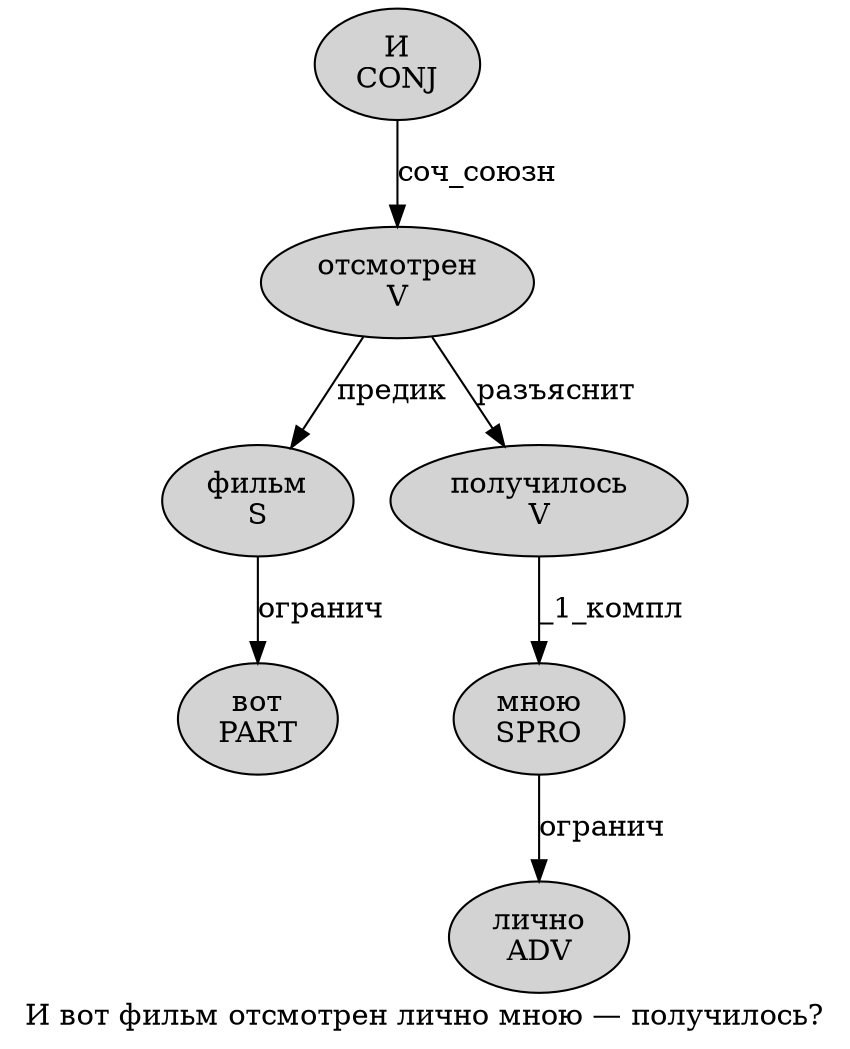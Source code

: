 digraph SENTENCE_4936 {
	graph [label="И вот фильм отсмотрен лично мною — получилось?"]
	node [style=filled]
		0 [label="И
CONJ" color="" fillcolor=lightgray penwidth=1 shape=ellipse]
		1 [label="вот
PART" color="" fillcolor=lightgray penwidth=1 shape=ellipse]
		2 [label="фильм
S" color="" fillcolor=lightgray penwidth=1 shape=ellipse]
		3 [label="отсмотрен
V" color="" fillcolor=lightgray penwidth=1 shape=ellipse]
		4 [label="лично
ADV" color="" fillcolor=lightgray penwidth=1 shape=ellipse]
		5 [label="мною
SPRO" color="" fillcolor=lightgray penwidth=1 shape=ellipse]
		7 [label="получилось
V" color="" fillcolor=lightgray penwidth=1 shape=ellipse]
			0 -> 3 [label="соч_союзн"]
			5 -> 4 [label="огранич"]
			2 -> 1 [label="огранич"]
			3 -> 2 [label="предик"]
			3 -> 7 [label="разъяснит"]
			7 -> 5 [label="_1_компл"]
}